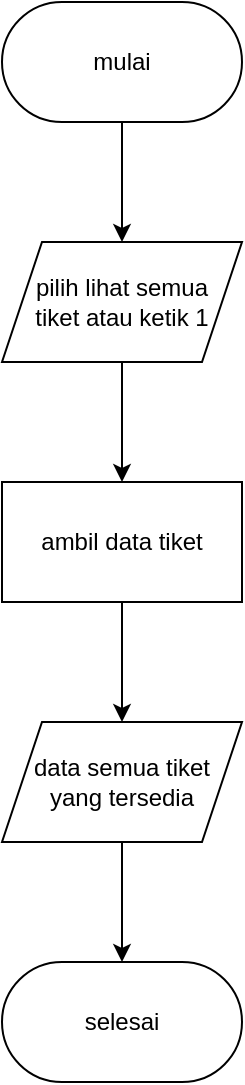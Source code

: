 <mxfile version="20.3.0" type="device"><diagram id="tVvwcU6UHkZ85x6wjUo2" name="Page-1"><mxGraphModel dx="599" dy="374" grid="1" gridSize="10" guides="1" tooltips="1" connect="1" arrows="1" fold="1" page="1" pageScale="1" pageWidth="2339" pageHeight="3300" math="0" shadow="0"><root><mxCell id="0"/><mxCell id="1" parent="0"/><mxCell id="K7cYMq0JUSsFMQRDXmZB-3" style="edgeStyle=orthogonalEdgeStyle;rounded=0;orthogonalLoop=1;jettySize=auto;html=1;entryX=0.5;entryY=0;entryDx=0;entryDy=0;" edge="1" parent="1" source="K7cYMq0JUSsFMQRDXmZB-1" target="K7cYMq0JUSsFMQRDXmZB-2"><mxGeometry relative="1" as="geometry"/></mxCell><mxCell id="K7cYMq0JUSsFMQRDXmZB-1" value="mulai" style="rounded=1;whiteSpace=wrap;html=1;arcSize=50;" vertex="1" parent="1"><mxGeometry x="650" y="300" width="120" height="60" as="geometry"/></mxCell><mxCell id="K7cYMq0JUSsFMQRDXmZB-5" style="edgeStyle=orthogonalEdgeStyle;rounded=0;orthogonalLoop=1;jettySize=auto;html=1;" edge="1" parent="1" source="K7cYMq0JUSsFMQRDXmZB-2" target="K7cYMq0JUSsFMQRDXmZB-4"><mxGeometry relative="1" as="geometry"/></mxCell><mxCell id="K7cYMq0JUSsFMQRDXmZB-2" value="pilih lihat semua &lt;br&gt;tiket atau ketik 1" style="shape=parallelogram;perimeter=parallelogramPerimeter;whiteSpace=wrap;html=1;fixedSize=1;" vertex="1" parent="1"><mxGeometry x="650" y="420" width="120" height="60" as="geometry"/></mxCell><mxCell id="K7cYMq0JUSsFMQRDXmZB-8" style="edgeStyle=orthogonalEdgeStyle;rounded=0;orthogonalLoop=1;jettySize=auto;html=1;entryX=0.5;entryY=0;entryDx=0;entryDy=0;" edge="1" parent="1" source="K7cYMq0JUSsFMQRDXmZB-4" target="K7cYMq0JUSsFMQRDXmZB-6"><mxGeometry relative="1" as="geometry"/></mxCell><mxCell id="K7cYMq0JUSsFMQRDXmZB-4" value="ambil data tiket" style="rounded=0;whiteSpace=wrap;html=1;" vertex="1" parent="1"><mxGeometry x="650" y="540" width="120" height="60" as="geometry"/></mxCell><mxCell id="K7cYMq0JUSsFMQRDXmZB-10" style="edgeStyle=orthogonalEdgeStyle;rounded=0;orthogonalLoop=1;jettySize=auto;html=1;entryX=0.5;entryY=0;entryDx=0;entryDy=0;" edge="1" parent="1" source="K7cYMq0JUSsFMQRDXmZB-6" target="K7cYMq0JUSsFMQRDXmZB-9"><mxGeometry relative="1" as="geometry"/></mxCell><mxCell id="K7cYMq0JUSsFMQRDXmZB-6" value="data semua tiket &lt;br&gt;yang tersedia" style="shape=parallelogram;perimeter=parallelogramPerimeter;whiteSpace=wrap;html=1;fixedSize=1;" vertex="1" parent="1"><mxGeometry x="650" y="660" width="120" height="60" as="geometry"/></mxCell><mxCell id="K7cYMq0JUSsFMQRDXmZB-9" value="selesai" style="rounded=1;whiteSpace=wrap;html=1;arcSize=50;" vertex="1" parent="1"><mxGeometry x="650" y="780" width="120" height="60" as="geometry"/></mxCell></root></mxGraphModel></diagram></mxfile>